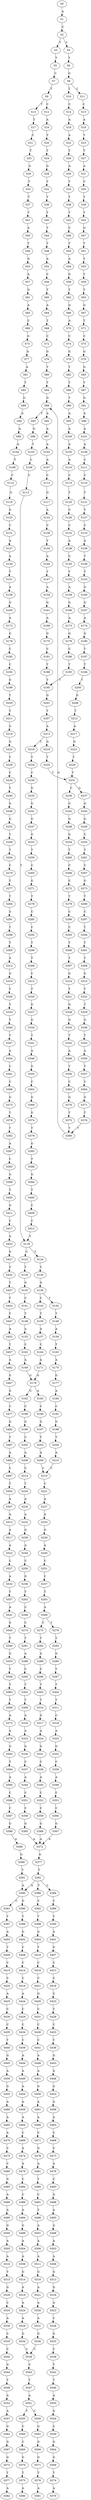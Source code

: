 strict digraph  {
	S0 -> S1 [ label = A ];
	S1 -> S2 [ label = C ];
	S2 -> S3 [ label = T ];
	S2 -> S4 [ label = C ];
	S3 -> S5 [ label = T ];
	S4 -> S6 [ label = T ];
	S5 -> S7 [ label = C ];
	S6 -> S8 [ label = G ];
	S7 -> S9 [ label = T ];
	S8 -> S10 [ label = T ];
	S8 -> S11 [ label = C ];
	S9 -> S12 [ label = C ];
	S9 -> S13 [ label = T ];
	S10 -> S14 [ label = C ];
	S11 -> S15 [ label = C ];
	S12 -> S16 [ label = A ];
	S13 -> S17 [ label = T ];
	S14 -> S18 [ label = A ];
	S15 -> S19 [ label = A ];
	S16 -> S20 [ label = T ];
	S17 -> S21 [ label = C ];
	S18 -> S22 [ label = A ];
	S19 -> S23 [ label = T ];
	S20 -> S24 [ label = T ];
	S21 -> S25 [ label = T ];
	S22 -> S26 [ label = T ];
	S23 -> S27 [ label = T ];
	S24 -> S28 [ label = G ];
	S25 -> S29 [ label = G ];
	S26 -> S30 [ label = A ];
	S27 -> S31 [ label = A ];
	S28 -> S32 [ label = T ];
	S29 -> S33 [ label = T ];
	S30 -> S34 [ label = T ];
	S31 -> S35 [ label = C ];
	S32 -> S36 [ label = T ];
	S33 -> S37 [ label = T ];
	S34 -> S38 [ label = T ];
	S35 -> S39 [ label = T ];
	S36 -> S40 [ label = T ];
	S37 -> S41 [ label = T ];
	S38 -> S42 [ label = T ];
	S39 -> S43 [ label = T ];
	S40 -> S44 [ label = T ];
	S41 -> S45 [ label = A ];
	S42 -> S46 [ label = C ];
	S43 -> S47 [ label = G ];
	S44 -> S48 [ label = T ];
	S45 -> S49 [ label = T ];
	S46 -> S50 [ label = T ];
	S47 -> S51 [ label = T ];
	S48 -> S52 [ label = A ];
	S49 -> S53 [ label = G ];
	S50 -> S54 [ label = A ];
	S51 -> S55 [ label = T ];
	S52 -> S56 [ label = C ];
	S53 -> S57 [ label = A ];
	S54 -> S58 [ label = G ];
	S55 -> S59 [ label = T ];
	S56 -> S60 [ label = T ];
	S57 -> S61 [ label = G ];
	S58 -> S62 [ label = T ];
	S59 -> S63 [ label = T ];
	S60 -> S64 [ label = A ];
	S61 -> S65 [ label = A ];
	S62 -> S66 [ label = G ];
	S63 -> S67 [ label = G ];
	S64 -> S68 [ label = T ];
	S65 -> S69 [ label = C ];
	S66 -> S70 [ label = A ];
	S67 -> S71 [ label = T ];
	S68 -> S72 [ label = C ];
	S69 -> S73 [ label = G ];
	S70 -> S74 [ label = C ];
	S71 -> S75 [ label = C ];
	S72 -> S76 [ label = G ];
	S73 -> S77 [ label = A ];
	S74 -> S78 [ label = G ];
	S75 -> S79 [ label = G ];
	S76 -> S80 [ label = T ];
	S77 -> S81 [ label = A ];
	S78 -> S82 [ label = T ];
	S79 -> S83 [ label = G ];
	S80 -> S84 [ label = T ];
	S81 -> S85 [ label = T ];
	S82 -> S86 [ label = T ];
	S83 -> S87 [ label = T ];
	S84 -> S88 [ label = G ];
	S85 -> S89 [ label = G ];
	S86 -> S90 [ label = T ];
	S87 -> S91 [ label = G ];
	S88 -> S92 [ label = A ];
	S88 -> S93 [ label = T ];
	S89 -> S94 [ label = A ];
	S90 -> S95 [ label = A ];
	S91 -> S96 [ label = A ];
	S92 -> S97 [ label = A ];
	S93 -> S98 [ label = G ];
	S94 -> S99 [ label = A ];
	S95 -> S100 [ label = A ];
	S96 -> S101 [ label = A ];
	S97 -> S102 [ label = A ];
	S98 -> S103 [ label = T ];
	S99 -> S104 [ label = A ];
	S100 -> S105 [ label = A ];
	S101 -> S106 [ label = A ];
	S102 -> S107 [ label = A ];
	S103 -> S108 [ label = C ];
	S104 -> S109 [ label = T ];
	S105 -> S110 [ label = A ];
	S106 -> S111 [ label = C ];
	S107 -> S112 [ label = C ];
	S108 -> S113 [ label = C ];
	S109 -> S114 [ label = C ];
	S110 -> S115 [ label = C ];
	S111 -> S116 [ label = C ];
	S112 -> S117 [ label = G ];
	S113 -> S118 [ label = T ];
	S114 -> S119 [ label = G ];
	S115 -> S120 [ label = T ];
	S116 -> S121 [ label = T ];
	S117 -> S122 [ label = A ];
	S118 -> S123 [ label = C ];
	S118 -> S124 [ label = T ];
	S119 -> S125 [ label = G ];
	S120 -> S126 [ label = C ];
	S121 -> S127 [ label = T ];
	S122 -> S128 [ label = C ];
	S123 -> S129 [ label = T ];
	S124 -> S130 [ label = T ];
	S125 -> S131 [ label = C ];
	S126 -> S132 [ label = C ];
	S127 -> S133 [ label = C ];
	S128 -> S134 [ label = T ];
	S129 -> S135 [ label = G ];
	S130 -> S136 [ label = G ];
	S131 -> S137 [ label = A ];
	S132 -> S138 [ label = A ];
	S133 -> S139 [ label = A ];
	S134 -> S140 [ label = A ];
	S135 -> S141 [ label = C ];
	S136 -> S142 [ label = T ];
	S136 -> S143 [ label = C ];
	S137 -> S144 [ label = A ];
	S138 -> S145 [ label = C ];
	S139 -> S146 [ label = T ];
	S140 -> S147 [ label = T ];
	S141 -> S148 [ label = T ];
	S142 -> S149 [ label = T ];
	S143 -> S150 [ label = T ];
	S144 -> S151 [ label = T ];
	S145 -> S152 [ label = T ];
	S146 -> S153 [ label = T ];
	S147 -> S154 [ label = A ];
	S148 -> S155 [ label = A ];
	S149 -> S156 [ label = A ];
	S150 -> S157 [ label = A ];
	S151 -> S158 [ label = A ];
	S152 -> S159 [ label = A ];
	S153 -> S160 [ label = G ];
	S154 -> S161 [ label = G ];
	S155 -> S162 [ label = C ];
	S156 -> S163 [ label = T ];
	S157 -> S164 [ label = C ];
	S158 -> S165 [ label = G ];
	S159 -> S166 [ label = G ];
	S160 -> S167 [ label = G ];
	S161 -> S168 [ label = A ];
	S162 -> S169 [ label = A ];
	S163 -> S170 [ label = A ];
	S164 -> S171 [ label = A ];
	S165 -> S172 [ label = A ];
	S166 -> S173 [ label = A ];
	S167 -> S174 [ label = A ];
	S168 -> S175 [ label = G ];
	S169 -> S176 [ label = G ];
	S170 -> S177 [ label = G ];
	S171 -> S176 [ label = G ];
	S172 -> S178 [ label = G ];
	S173 -> S179 [ label = G ];
	S174 -> S180 [ label = G ];
	S175 -> S181 [ label = C ];
	S176 -> S182 [ label = G ];
	S176 -> S183 [ label = A ];
	S177 -> S184 [ label = A ];
	S178 -> S185 [ label = C ];
	S179 -> S186 [ label = C ];
	S180 -> S187 [ label = T ];
	S181 -> S188 [ label = T ];
	S182 -> S189 [ label = C ];
	S183 -> S190 [ label = C ];
	S184 -> S191 [ label = C ];
	S185 -> S192 [ label = C ];
	S186 -> S193 [ label = T ];
	S187 -> S194 [ label = T ];
	S188 -> S195 [ label = T ];
	S189 -> S196 [ label = G ];
	S190 -> S197 [ label = G ];
	S191 -> S198 [ label = G ];
	S192 -> S199 [ label = G ];
	S193 -> S195 [ label = T ];
	S194 -> S200 [ label = T ];
	S195 -> S201 [ label = G ];
	S196 -> S202 [ label = C ];
	S197 -> S203 [ label = T ];
	S198 -> S204 [ label = T ];
	S199 -> S205 [ label = T ];
	S200 -> S206 [ label = G ];
	S201 -> S207 [ label = T ];
	S202 -> S208 [ label = A ];
	S203 -> S209 [ label = A ];
	S204 -> S210 [ label = A ];
	S205 -> S211 [ label = T ];
	S206 -> S212 [ label = T ];
	S207 -> S213 [ label = A ];
	S208 -> S214 [ label = C ];
	S209 -> S215 [ label = C ];
	S210 -> S215 [ label = C ];
	S211 -> S216 [ label = G ];
	S212 -> S217 [ label = A ];
	S213 -> S218 [ label = C ];
	S213 -> S219 [ label = G ];
	S214 -> S220 [ label = T ];
	S215 -> S221 [ label = C ];
	S216 -> S222 [ label = G ];
	S217 -> S223 [ label = G ];
	S218 -> S224 [ label = T ];
	S219 -> S225 [ label = T ];
	S220 -> S226 [ label = A ];
	S221 -> S227 [ label = A ];
	S222 -> S228 [ label = T ];
	S223 -> S229 [ label = T ];
	S224 -> S230 [ label = C ];
	S225 -> S231 [ label = T ];
	S226 -> S232 [ label = A ];
	S227 -> S233 [ label = A ];
	S228 -> S234 [ label = C ];
	S229 -> S231 [ label = T ];
	S230 -> S235 [ label = G ];
	S231 -> S236 [ label = C ];
	S231 -> S237 [ label = G ];
	S232 -> S238 [ label = G ];
	S233 -> S239 [ label = G ];
	S234 -> S240 [ label = T ];
	S235 -> S241 [ label = G ];
	S236 -> S242 [ label = G ];
	S237 -> S243 [ label = G ];
	S238 -> S244 [ label = A ];
	S239 -> S245 [ label = A ];
	S240 -> S246 [ label = G ];
	S241 -> S247 [ label = G ];
	S242 -> S248 [ label = G ];
	S243 -> S249 [ label = G ];
	S244 -> S250 [ label = C ];
	S245 -> S251 [ label = C ];
	S246 -> S252 [ label = G ];
	S247 -> S253 [ label = G ];
	S248 -> S254 [ label = G ];
	S249 -> S255 [ label = C ];
	S250 -> S256 [ label = G ];
	S251 -> S257 [ label = C ];
	S252 -> S258 [ label = T ];
	S253 -> S259 [ label = T ];
	S254 -> S260 [ label = T ];
	S255 -> S261 [ label = T ];
	S256 -> S262 [ label = T ];
	S257 -> S263 [ label = T ];
	S258 -> S264 [ label = T ];
	S259 -> S265 [ label = C ];
	S260 -> S266 [ label = C ];
	S261 -> S267 [ label = C ];
	S262 -> S268 [ label = C ];
	S263 -> S269 [ label = A ];
	S264 -> S270 [ label = C ];
	S265 -> S271 [ label = G ];
	S266 -> S272 [ label = C ];
	S267 -> S273 [ label = G ];
	S268 -> S274 [ label = C ];
	S269 -> S275 [ label = C ];
	S269 -> S276 [ label = T ];
	S270 -> S277 [ label = T ];
	S271 -> S278 [ label = T ];
	S272 -> S279 [ label = T ];
	S273 -> S280 [ label = T ];
	S274 -> S281 [ label = T ];
	S275 -> S282 [ label = T ];
	S276 -> S283 [ label = T ];
	S277 -> S284 [ label = T ];
	S278 -> S285 [ label = C ];
	S279 -> S286 [ label = C ];
	S280 -> S287 [ label = C ];
	S281 -> S288 [ label = A ];
	S282 -> S289 [ label = A ];
	S283 -> S290 [ label = G ];
	S284 -> S291 [ label = G ];
	S285 -> S292 [ label = C ];
	S286 -> S293 [ label = C ];
	S287 -> S294 [ label = T ];
	S288 -> S295 [ label = C ];
	S289 -> S296 [ label = C ];
	S290 -> S297 [ label = T ];
	S291 -> S298 [ label = T ];
	S292 -> S299 [ label = T ];
	S293 -> S300 [ label = T ];
	S294 -> S301 [ label = T ];
	S295 -> S302 [ label = T ];
	S296 -> S303 [ label = T ];
	S297 -> S304 [ label = T ];
	S298 -> S305 [ label = T ];
	S299 -> S306 [ label = T ];
	S300 -> S307 [ label = T ];
	S301 -> S308 [ label = T ];
	S302 -> S309 [ label = T ];
	S303 -> S310 [ label = T ];
	S304 -> S311 [ label = T ];
	S305 -> S312 [ label = A ];
	S306 -> S313 [ label = C ];
	S307 -> S314 [ label = G ];
	S308 -> S315 [ label = G ];
	S309 -> S316 [ label = A ];
	S310 -> S317 [ label = G ];
	S311 -> S318 [ label = C ];
	S312 -> S319 [ label = G ];
	S313 -> S320 [ label = T ];
	S314 -> S321 [ label = T ];
	S315 -> S322 [ label = T ];
	S316 -> S323 [ label = A ];
	S317 -> S324 [ label = A ];
	S318 -> S325 [ label = A ];
	S319 -> S326 [ label = T ];
	S320 -> S327 [ label = G ];
	S321 -> S328 [ label = G ];
	S322 -> S329 [ label = T ];
	S323 -> S330 [ label = G ];
	S324 -> S331 [ label = G ];
	S325 -> S332 [ label = G ];
	S326 -> S333 [ label = T ];
	S327 -> S334 [ label = G ];
	S328 -> S335 [ label = G ];
	S329 -> S336 [ label = G ];
	S330 -> S337 [ label = C ];
	S331 -> S338 [ label = C ];
	S332 -> S339 [ label = C ];
	S333 -> S340 [ label = T ];
	S334 -> S341 [ label = T ];
	S335 -> S342 [ label = T ];
	S336 -> S343 [ label = T ];
	S337 -> S344 [ label = A ];
	S338 -> S345 [ label = A ];
	S339 -> S346 [ label = A ];
	S340 -> S347 [ label = T ];
	S341 -> S348 [ label = A ];
	S342 -> S349 [ label = A ];
	S343 -> S350 [ label = A ];
	S344 -> S351 [ label = C ];
	S345 -> S352 [ label = C ];
	S346 -> S353 [ label = C ];
	S347 -> S354 [ label = A ];
	S348 -> S355 [ label = G ];
	S349 -> S356 [ label = T ];
	S350 -> S357 [ label = T ];
	S351 -> S358 [ label = C ];
	S352 -> S359 [ label = C ];
	S353 -> S360 [ label = C ];
	S354 -> S361 [ label = C ];
	S355 -> S362 [ label = C ];
	S356 -> S363 [ label = C ];
	S357 -> S364 [ label = C ];
	S358 -> S365 [ label = G ];
	S359 -> S366 [ label = G ];
	S360 -> S367 [ label = G ];
	S361 -> S368 [ label = C ];
	S362 -> S369 [ label = G ];
	S363 -> S370 [ label = G ];
	S364 -> S371 [ label = G ];
	S365 -> S372 [ label = A ];
	S366 -> S372 [ label = A ];
	S367 -> S372 [ label = A ];
	S368 -> S373 [ label = G ];
	S369 -> S374 [ label = G ];
	S370 -> S375 [ label = T ];
	S371 -> S376 [ label = T ];
	S372 -> S377 [ label = G ];
	S373 -> S378 [ label = T ];
	S374 -> S379 [ label = T ];
	S375 -> S380 [ label = T ];
	S376 -> S380 [ label = T ];
	S377 -> S381 [ label = T ];
	S378 -> S382 [ label = T ];
	S379 -> S383 [ label = G ];
	S380 -> S88 [ label = G ];
	S381 -> S384 [ label = C ];
	S381 -> S385 [ label = A ];
	S381 -> S386 [ label = T ];
	S382 -> S387 [ label = A ];
	S383 -> S388 [ label = T ];
	S384 -> S389 [ label = C ];
	S385 -> S390 [ label = G ];
	S385 -> S391 [ label = C ];
	S386 -> S392 [ label = C ];
	S387 -> S393 [ label = C ];
	S388 -> S394 [ label = G ];
	S389 -> S395 [ label = T ];
	S390 -> S396 [ label = T ];
	S391 -> S397 [ label = T ];
	S392 -> S398 [ label = T ];
	S393 -> S399 [ label = G ];
	S394 -> S400 [ label = T ];
	S395 -> S401 [ label = A ];
	S396 -> S402 [ label = G ];
	S397 -> S403 [ label = A ];
	S398 -> S404 [ label = G ];
	S399 -> S405 [ label = T ];
	S400 -> S406 [ label = C ];
	S401 -> S407 [ label = G ];
	S402 -> S408 [ label = C ];
	S403 -> S409 [ label = T ];
	S404 -> S410 [ label = T ];
	S405 -> S411 [ label = G ];
	S406 -> S412 [ label = C ];
	S407 -> S413 [ label = C ];
	S408 -> S414 [ label = C ];
	S409 -> S415 [ label = C ];
	S410 -> S416 [ label = C ];
	S411 -> S417 [ label = C ];
	S412 -> S118 [ label = T ];
	S413 -> S418 [ label = C ];
	S414 -> S419 [ label = C ];
	S415 -> S420 [ label = C ];
	S416 -> S421 [ label = C ];
	S417 -> S422 [ label = G ];
	S418 -> S423 [ label = C ];
	S419 -> S424 [ label = A ];
	S420 -> S425 [ label = A ];
	S421 -> S426 [ label = G ];
	S422 -> S427 [ label = G ];
	S423 -> S428 [ label = C ];
	S424 -> S429 [ label = C ];
	S425 -> S430 [ label = C ];
	S426 -> S431 [ label = C ];
	S427 -> S432 [ label = T ];
	S428 -> S433 [ label = C ];
	S429 -> S434 [ label = C ];
	S430 -> S435 [ label = C ];
	S431 -> S436 [ label = C ];
	S432 -> S437 [ label = T ];
	S433 -> S438 [ label = C ];
	S434 -> S439 [ label = C ];
	S435 -> S440 [ label = T ];
	S436 -> S441 [ label = C ];
	S437 -> S442 [ label = T ];
	S438 -> S443 [ label = G ];
	S439 -> S444 [ label = A ];
	S440 -> S445 [ label = G ];
	S441 -> S446 [ label = A ];
	S442 -> S447 [ label = T ];
	S443 -> S448 [ label = A ];
	S444 -> S449 [ label = A ];
	S445 -> S450 [ label = A ];
	S446 -> S451 [ label = A ];
	S447 -> S452 [ label = A ];
	S448 -> S453 [ label = G ];
	S449 -> S454 [ label = A ];
	S450 -> S455 [ label = G ];
	S451 -> S456 [ label = G ];
	S452 -> S457 [ label = T ];
	S453 -> S458 [ label = A ];
	S454 -> S459 [ label = A ];
	S455 -> S460 [ label = A ];
	S456 -> S461 [ label = A ];
	S457 -> S462 [ label = A ];
	S458 -> S463 [ label = A ];
	S459 -> S464 [ label = A ];
	S460 -> S465 [ label = A ];
	S461 -> S466 [ label = A ];
	S462 -> S467 [ label = G ];
	S463 -> S468 [ label = C ];
	S464 -> S469 [ label = C ];
	S465 -> S470 [ label = A ];
	S466 -> S471 [ label = C ];
	S467 -> S472 [ label = G ];
	S468 -> S473 [ label = C ];
	S469 -> S474 [ label = A ];
	S470 -> S475 [ label = C ];
	S471 -> S476 [ label = G ];
	S472 -> S477 [ label = C ];
	S473 -> S478 [ label = A ];
	S474 -> S479 [ label = A ];
	S475 -> S480 [ label = C ];
	S476 -> S481 [ label = A ];
	S477 -> S482 [ label = G ];
	S478 -> S483 [ label = C ];
	S479 -> S484 [ label = C ];
	S480 -> S485 [ label = G ];
	S481 -> S486 [ label = T ];
	S482 -> S487 [ label = T ];
	S483 -> S488 [ label = G ];
	S484 -> S489 [ label = C ];
	S485 -> S490 [ label = A ];
	S486 -> S491 [ label = C ];
	S487 -> S492 [ label = A ];
	S488 -> S493 [ label = A ];
	S489 -> S494 [ label = A ];
	S490 -> S495 [ label = A ];
	S491 -> S496 [ label = T ];
	S492 -> S497 [ label = C ];
	S493 -> S498 [ label = G ];
	S494 -> S499 [ label = G ];
	S495 -> S500 [ label = G ];
	S496 -> S501 [ label = A ];
	S497 -> S502 [ label = T ];
	S498 -> S503 [ label = A ];
	S499 -> S504 [ label = A ];
	S500 -> S505 [ label = A ];
	S501 -> S506 [ label = A ];
	S502 -> S507 [ label = A ];
	S503 -> S508 [ label = A ];
	S504 -> S509 [ label = A ];
	S505 -> S510 [ label = A ];
	S506 -> S511 [ label = A ];
	S507 -> S512 [ label = A ];
	S508 -> S513 [ label = G ];
	S509 -> S514 [ label = G ];
	S510 -> S515 [ label = T ];
	S511 -> S516 [ label = G ];
	S512 -> S517 [ label = A ];
	S513 -> S518 [ label = G ];
	S514 -> S519 [ label = A ];
	S515 -> S520 [ label = G ];
	S516 -> S521 [ label = A ];
	S517 -> S522 [ label = A ];
	S518 -> S523 [ label = A ];
	S519 -> S524 [ label = A ];
	S520 -> S525 [ label = C ];
	S521 -> S526 [ label = A ];
	S522 -> S527 [ label = C ];
	S523 -> S528 [ label = C ];
	S524 -> S529 [ label = A ];
	S525 -> S530 [ label = A ];
	S526 -> S531 [ label = A ];
	S527 -> S532 [ label = A ];
	S528 -> S533 [ label = G ];
	S529 -> S534 [ label = G ];
	S530 -> S535 [ label = C ];
	S531 -> S536 [ label = G ];
	S532 -> S537 [ label = T ];
	S533 -> S538 [ label = C ];
	S534 -> S539 [ label = C ];
	S535 -> S540 [ label = C ];
	S536 -> S539 [ label = C ];
	S537 -> S541 [ label = A ];
	S538 -> S542 [ label = T ];
	S539 -> S543 [ label = C ];
	S540 -> S544 [ label = G ];
	S541 -> S545 [ label = G ];
	S542 -> S546 [ label = T ];
	S543 -> S547 [ label = T ];
	S544 -> S548 [ label = T ];
	S545 -> S549 [ label = T ];
	S546 -> S550 [ label = A ];
	S547 -> S551 [ label = A ];
	S548 -> S552 [ label = A ];
	S549 -> S553 [ label = G ];
	S550 -> S554 [ label = G ];
	S551 -> S555 [ label = T ];
	S551 -> S556 [ label = C ];
	S552 -> S557 [ label = A ];
	S553 -> S558 [ label = T ];
	S554 -> S559 [ label = C ];
	S555 -> S560 [ label = C ];
	S556 -> S561 [ label = G ];
	S557 -> S562 [ label = G ];
	S558 -> S563 [ label = T ];
	S559 -> S564 [ label = G ];
	S560 -> S565 [ label = C ];
	S561 -> S566 [ label = G ];
	S562 -> S567 [ label = G ];
	S563 -> S568 [ label = T ];
	S564 -> S569 [ label = G ];
	S565 -> S570 [ label = G ];
	S566 -> S571 [ label = G ];
	S567 -> S572 [ label = G ];
	S568 -> S573 [ label = A ];
	S569 -> S574 [ label = T ];
	S570 -> S575 [ label = T ];
	S571 -> S576 [ label = T ];
	S572 -> S577 [ label = T ];
	S573 -> S578 [ label = A ];
	S574 -> S579 [ label = A ];
	S575 -> S580 [ label = A ];
	S576 -> S581 [ label = A ];
	S577 -> S582 [ label = A ];
	S578 -> S583 [ label = G ];
	S583 -> S584 [ label = T ];
	S584 -> S585 [ label = A ];
	S585 -> S586 [ label = C ];
	S586 -> S587 [ label = C ];
	S587 -> S588 [ label = G ];
	S588 -> S589 [ label = A ];
	S589 -> S590 [ label = G ];
	S590 -> S591 [ label = T ];
	S591 -> S385 [ label = A ];
}

